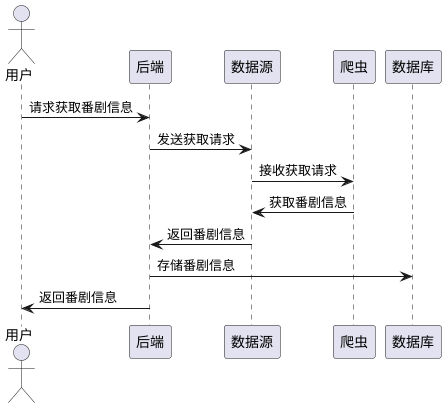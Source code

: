 @startuml

actor 用户
participant 后端
participant 数据源
participant 爬虫
participant 数据库

用户 -> 后端: 请求获取番剧信息
后端 -> 数据源: 发送获取请求
数据源 -> 爬虫: 接收获取请求
爬虫 -> 数据源: 获取番剧信息
数据源 -> 后端: 返回番剧信息
后端 -> 数据库: 存储番剧信息
后端 -> 用户: 返回番剧信息

@enduml